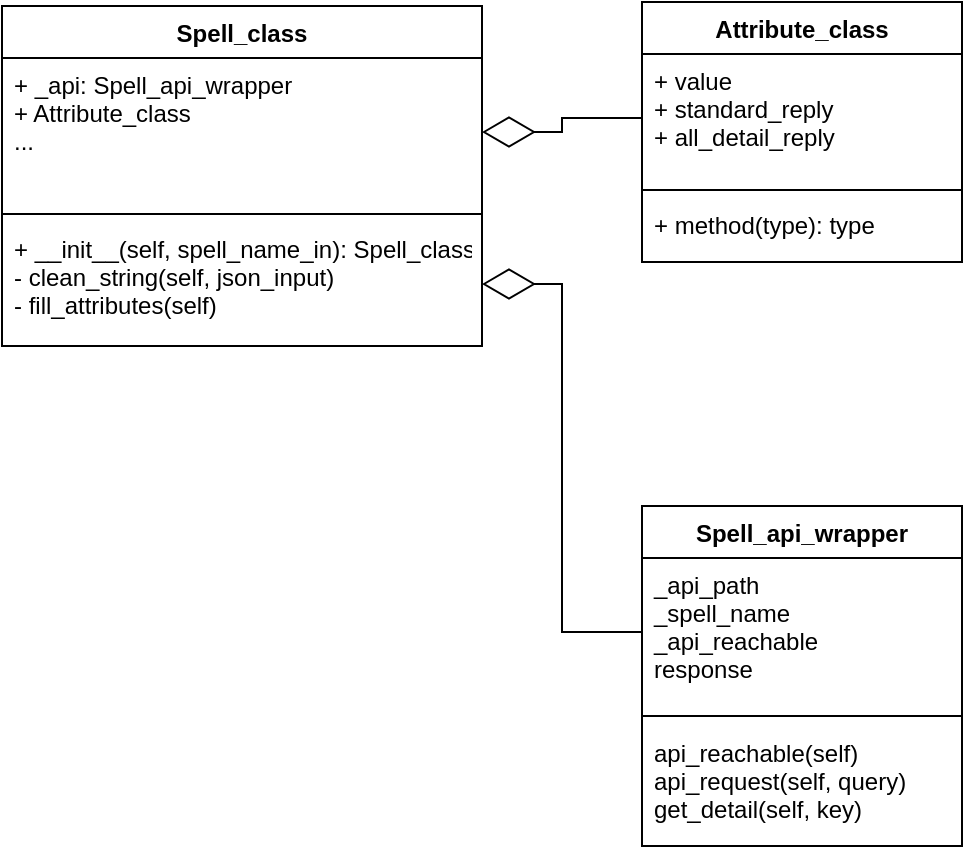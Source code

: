 <mxfile version="15.4.0" type="device"><diagram id="7a9b0gRVRB2r2v6Qlt2D" name="Seite-1"><mxGraphModel dx="981" dy="567" grid="1" gridSize="10" guides="1" tooltips="1" connect="1" arrows="1" fold="1" page="1" pageScale="1" pageWidth="827" pageHeight="1169" math="0" shadow="0"><root><mxCell id="0"/><mxCell id="1" parent="0"/><mxCell id="s6umlTj9pVr9dzPrByWE-1" value="Attribute_class" style="swimlane;fontStyle=1;align=center;verticalAlign=top;childLayout=stackLayout;horizontal=1;startSize=26;horizontalStack=0;resizeParent=1;resizeParentMax=0;resizeLast=0;collapsible=1;marginBottom=0;" vertex="1" parent="1"><mxGeometry x="470" y="78" width="160" height="130" as="geometry"/></mxCell><mxCell id="s6umlTj9pVr9dzPrByWE-2" value="+ value&#10;+ standard_reply&#10;+ all_detail_reply&#10;" style="text;strokeColor=none;fillColor=none;align=left;verticalAlign=top;spacingLeft=4;spacingRight=4;overflow=hidden;rotatable=0;points=[[0,0.5],[1,0.5]];portConstraint=eastwest;" vertex="1" parent="s6umlTj9pVr9dzPrByWE-1"><mxGeometry y="26" width="160" height="64" as="geometry"/></mxCell><mxCell id="s6umlTj9pVr9dzPrByWE-3" value="" style="line;strokeWidth=1;fillColor=none;align=left;verticalAlign=middle;spacingTop=-1;spacingLeft=3;spacingRight=3;rotatable=0;labelPosition=right;points=[];portConstraint=eastwest;" vertex="1" parent="s6umlTj9pVr9dzPrByWE-1"><mxGeometry y="90" width="160" height="8" as="geometry"/></mxCell><mxCell id="s6umlTj9pVr9dzPrByWE-4" value="+ method(type): type" style="text;strokeColor=none;fillColor=none;align=left;verticalAlign=top;spacingLeft=4;spacingRight=4;overflow=hidden;rotatable=0;points=[[0,0.5],[1,0.5]];portConstraint=eastwest;" vertex="1" parent="s6umlTj9pVr9dzPrByWE-1"><mxGeometry y="98" width="160" height="32" as="geometry"/></mxCell><mxCell id="s6umlTj9pVr9dzPrByWE-5" value="Spell_class" style="swimlane;fontStyle=1;align=center;verticalAlign=top;childLayout=stackLayout;horizontal=1;startSize=26;horizontalStack=0;resizeParent=1;resizeParentMax=0;resizeLast=0;collapsible=1;marginBottom=0;" vertex="1" parent="1"><mxGeometry x="150" y="80" width="240" height="170" as="geometry"/></mxCell><mxCell id="s6umlTj9pVr9dzPrByWE-6" value="+ _api: Spell_api_wrapper&#10;+ Attribute_class&#10;..." style="text;strokeColor=none;fillColor=none;align=left;verticalAlign=top;spacingLeft=4;spacingRight=4;overflow=hidden;rotatable=0;points=[[0,0.5],[1,0.5]];portConstraint=eastwest;" vertex="1" parent="s6umlTj9pVr9dzPrByWE-5"><mxGeometry y="26" width="240" height="74" as="geometry"/></mxCell><mxCell id="s6umlTj9pVr9dzPrByWE-7" value="" style="line;strokeWidth=1;fillColor=none;align=left;verticalAlign=middle;spacingTop=-1;spacingLeft=3;spacingRight=3;rotatable=0;labelPosition=right;points=[];portConstraint=eastwest;" vertex="1" parent="s6umlTj9pVr9dzPrByWE-5"><mxGeometry y="100" width="240" height="8" as="geometry"/></mxCell><mxCell id="s6umlTj9pVr9dzPrByWE-8" value="+ __init__(self, spell_name_in): Spell_class&#10;- clean_string(self, json_input)&#10;- fill_attributes(self)" style="text;strokeColor=none;fillColor=none;align=left;verticalAlign=top;spacingLeft=4;spacingRight=4;overflow=hidden;rotatable=0;points=[[0,0.5],[1,0.5]];portConstraint=eastwest;" vertex="1" parent="s6umlTj9pVr9dzPrByWE-5"><mxGeometry y="108" width="240" height="62" as="geometry"/></mxCell><mxCell id="s6umlTj9pVr9dzPrByWE-9" value="" style="endArrow=diamondThin;endFill=0;endSize=24;html=1;rounded=0;edgeStyle=orthogonalEdgeStyle;exitX=0;exitY=0.5;exitDx=0;exitDy=0;" edge="1" parent="1" source="s6umlTj9pVr9dzPrByWE-2" target="s6umlTj9pVr9dzPrByWE-6"><mxGeometry width="160" relative="1" as="geometry"><mxPoint x="500" y="160" as="sourcePoint"/><mxPoint x="340" y="160" as="targetPoint"/></mxGeometry></mxCell><mxCell id="s6umlTj9pVr9dzPrByWE-10" value="Spell_api_wrapper" style="swimlane;fontStyle=1;align=center;verticalAlign=top;childLayout=stackLayout;horizontal=1;startSize=26;horizontalStack=0;resizeParent=1;resizeParentMax=0;resizeLast=0;collapsible=1;marginBottom=0;" vertex="1" parent="1"><mxGeometry x="470" y="330" width="160" height="170" as="geometry"/></mxCell><mxCell id="s6umlTj9pVr9dzPrByWE-11" value="_api_path&#10;_spell_name&#10;_api_reachable&#10;response" style="text;strokeColor=none;fillColor=none;align=left;verticalAlign=top;spacingLeft=4;spacingRight=4;overflow=hidden;rotatable=0;points=[[0,0.5],[1,0.5]];portConstraint=eastwest;" vertex="1" parent="s6umlTj9pVr9dzPrByWE-10"><mxGeometry y="26" width="160" height="74" as="geometry"/></mxCell><mxCell id="s6umlTj9pVr9dzPrByWE-12" value="" style="line;strokeWidth=1;fillColor=none;align=left;verticalAlign=middle;spacingTop=-1;spacingLeft=3;spacingRight=3;rotatable=0;labelPosition=right;points=[];portConstraint=eastwest;" vertex="1" parent="s6umlTj9pVr9dzPrByWE-10"><mxGeometry y="100" width="160" height="10" as="geometry"/></mxCell><mxCell id="s6umlTj9pVr9dzPrByWE-13" value="api_reachable(self)&#10;api_request(self, query)&#10;get_detail(self, key)" style="text;strokeColor=none;fillColor=none;align=left;verticalAlign=top;spacingLeft=4;spacingRight=4;overflow=hidden;rotatable=0;points=[[0,0.5],[1,0.5]];portConstraint=eastwest;" vertex="1" parent="s6umlTj9pVr9dzPrByWE-10"><mxGeometry y="110" width="160" height="60" as="geometry"/></mxCell><mxCell id="s6umlTj9pVr9dzPrByWE-14" value="" style="endArrow=diamondThin;endFill=0;endSize=24;html=1;rounded=0;edgeStyle=orthogonalEdgeStyle;exitX=0;exitY=0.5;exitDx=0;exitDy=0;" edge="1" parent="1" source="s6umlTj9pVr9dzPrByWE-11" target="s6umlTj9pVr9dzPrByWE-8"><mxGeometry width="160" relative="1" as="geometry"><mxPoint x="530" y="315" as="sourcePoint"/><mxPoint x="360" y="330.0" as="targetPoint"/></mxGeometry></mxCell></root></mxGraphModel></diagram></mxfile>